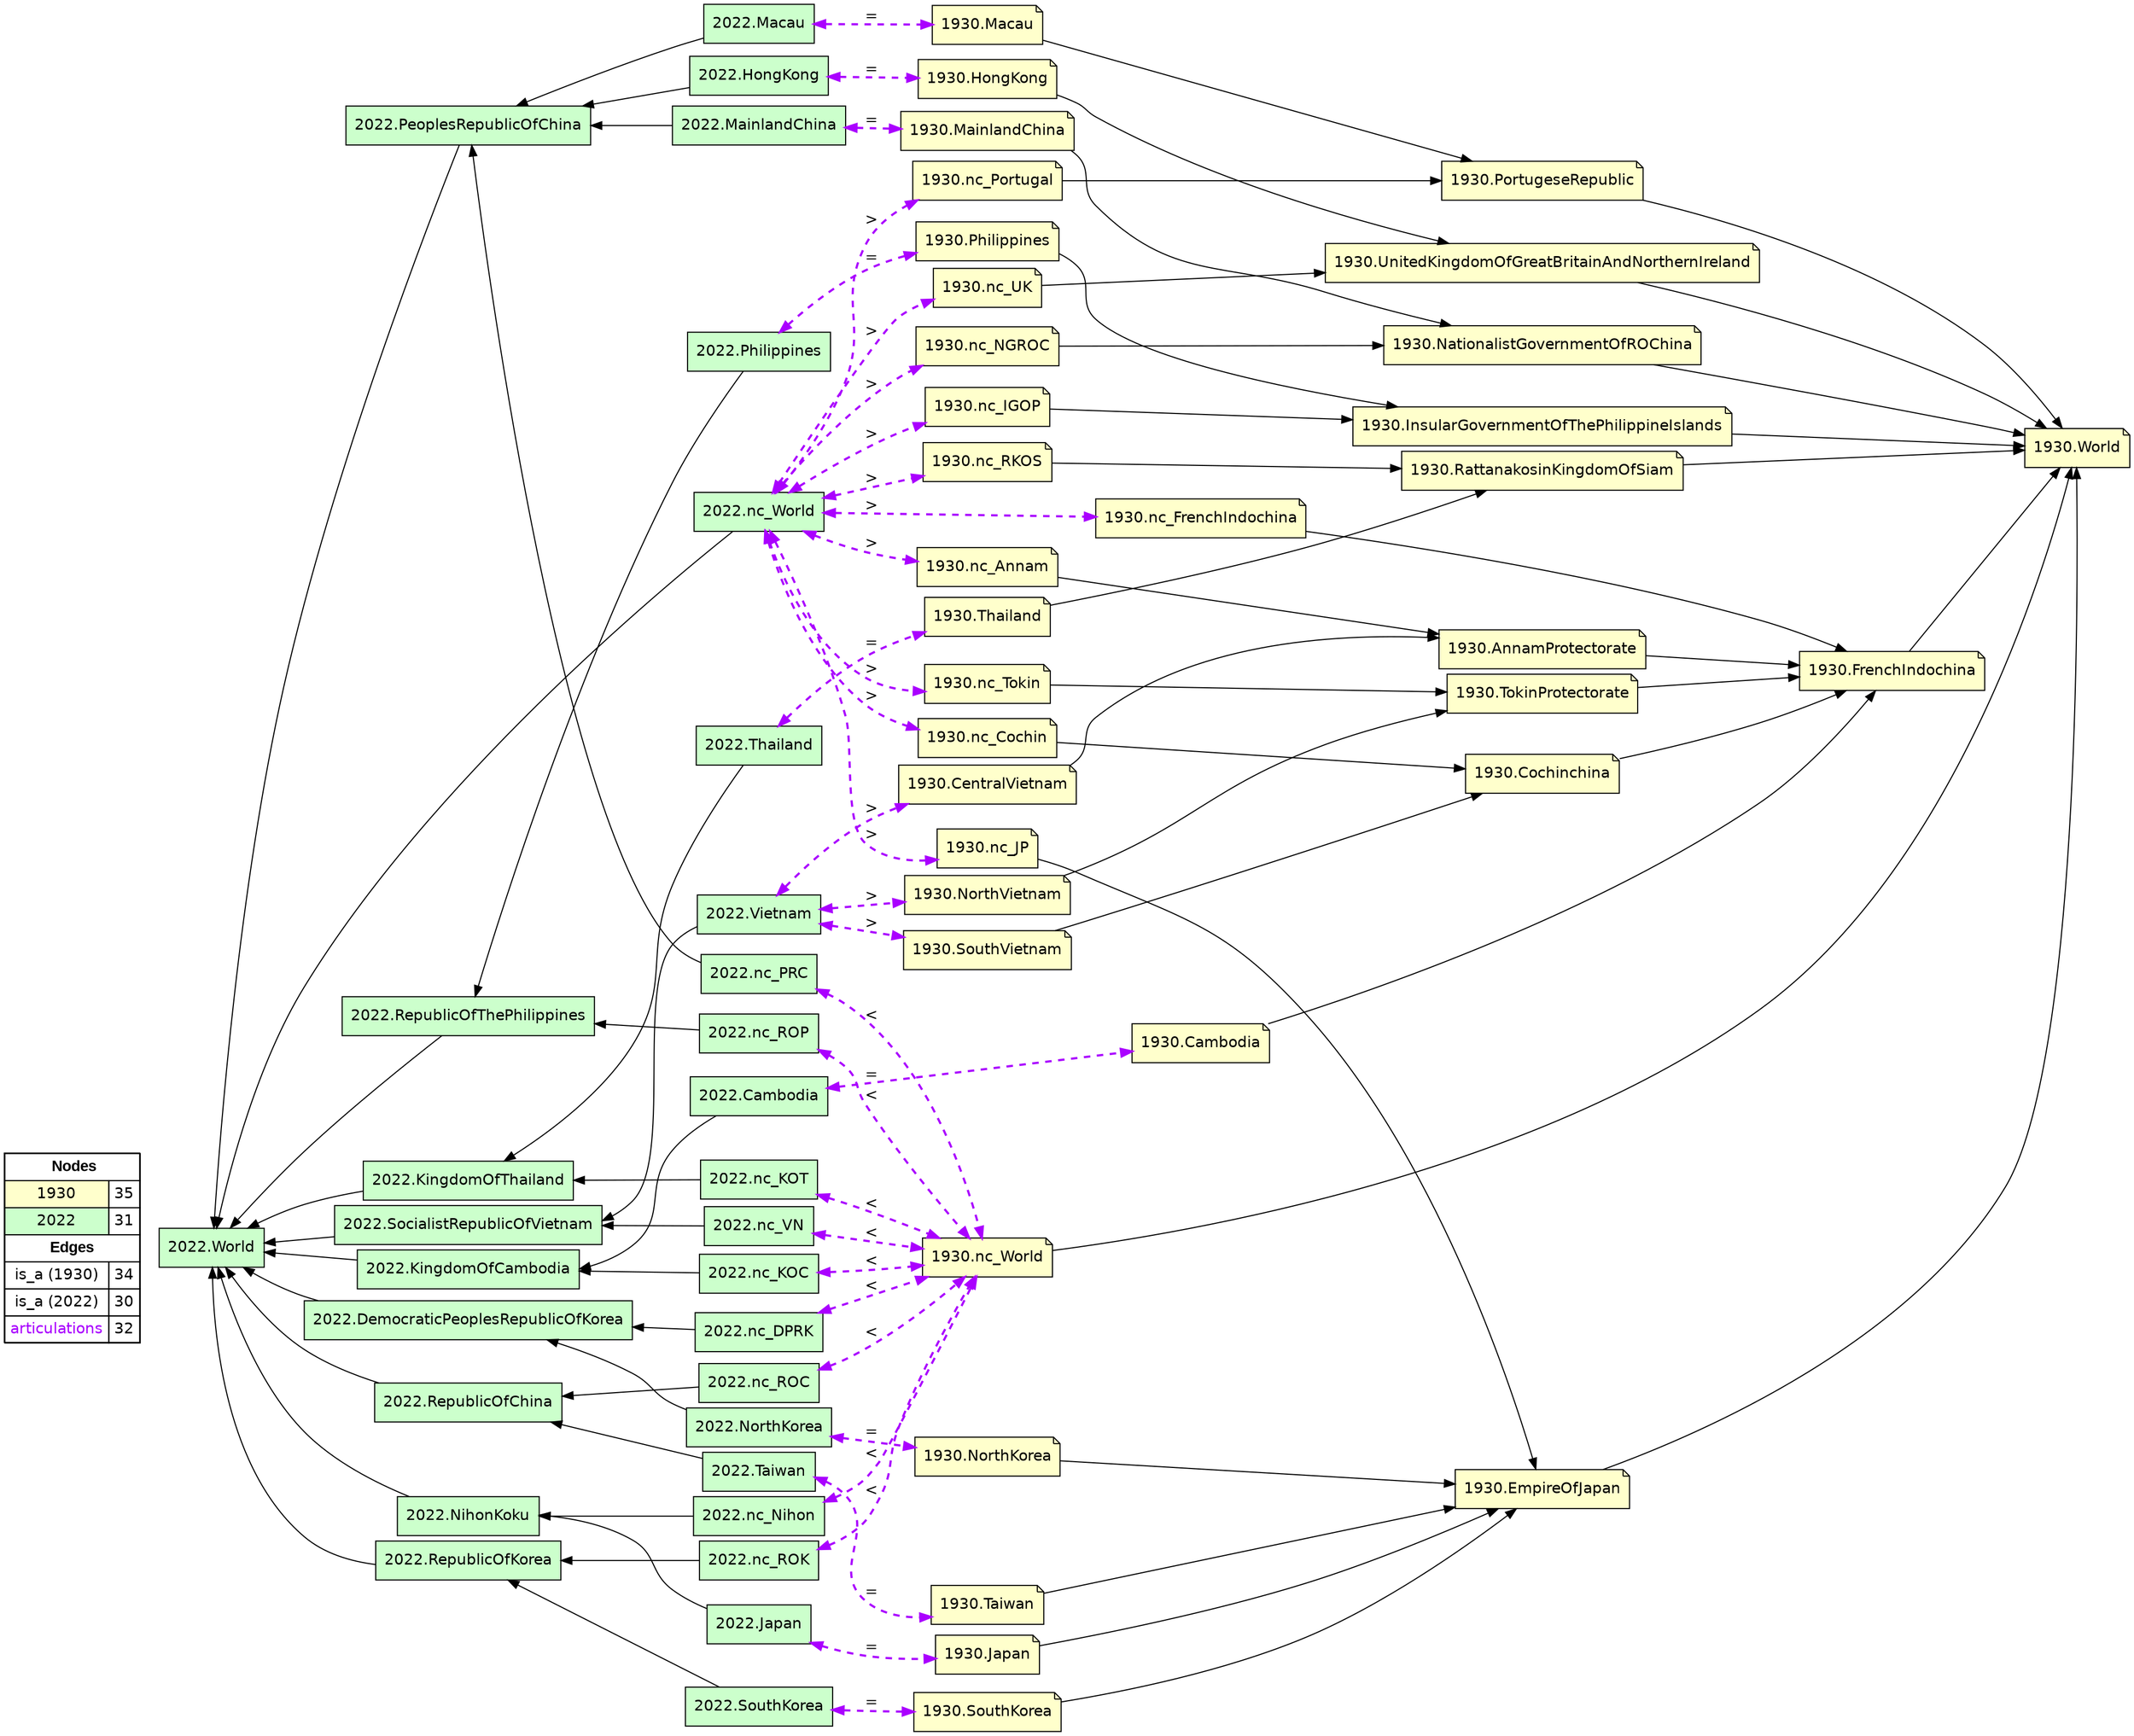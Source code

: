 digraph{
rankdir=LR
node[shape=circle style=filled fillcolor="#FFFFFF"] 
node[shape=note style=filled fillcolor="#FFFFCC" fontname="helvetica"] 
"1930.nc_JP"
"1930.Macau"
"1930.Taiwan"
"1930.CentralVietnam"
"1930.MainlandChina"
"1930.nc_Portugal"
"1930.PortugeseRepublic"
"1930.Japan"
"1930.Philippines"
"1930.UnitedKingdomOfGreatBritainAndNorthernIreland"
"1930.HongKong"
"1930.nc_Tokin"
"1930.nc_NGROC"
"1930.InsularGovernmentOfThePhilippineIslands"
"1930.NationalistGovernmentOfROChina"
"1930.nc_IGOP"
"1930.EmpireOfJapan"
"1930.Cambodia"
"1930.NorthKorea"
"1930.NorthVietnam"
"1930.TokinProtectorate"
"1930.nc_Annam"
"1930.SouthVietnam"
"1930.nc_UK"
"1930.Thailand"
"1930.nc_RKOS"
"1930.AnnamProtectorate"
"1930.Cochinchina"
"1930.nc_Cochin"
"1930.SouthKorea"
"1930.RattanakosinKingdomOfSiam"
"1930.FrenchIndochina"
"1930.nc_FrenchIndochina"
"1930.nc_World"
"1930.World"
node[shape=circle style=filled fillcolor="#FFFFFF"] 
node[shape=box style=filled fillcolor="#CCFFCC" fontname="helvetica"] 
"2022.Japan"
"2022.HongKong"
"2022.Macau"
"2022.nc_VN"
"2022.SocialistRepublicOfVietnam"
"2022.DemocraticPeoplesRepublicOfKorea"
"2022.Philippines"
"2022.nc_World"
"2022.PeoplesRepublicOfChina"
"2022.nc_ROC"
"2022.MainlandChina"
"2022.RepublicOfChina"
"2022.RepublicOfThePhilippines"
"2022.nc_Nihon"
"2022.Vietnam"
"2022.nc_DPRK"
"2022.NihonKoku"
"2022.Cambodia"
"2022.World"
"2022.KingdomOfThailand"
"2022.Taiwan"
"2022.nc_PRC"
"2022.RepublicOfKorea"
"2022.Thailand"
"2022.NorthKorea"
"2022.nc_ROK"
"2022.nc_KOC"
"2022.SouthKorea"
"2022.nc_KOT"
"2022.nc_ROP"
"2022.KingdomOfCambodia"
edge[style=solid color="#000000" constraint=true penwidth=1 dir=forward]
edge[style=solid color="#000000" constraint=true penwidth=1 dir=forward]
"1930.Taiwan" -> "1930.EmpireOfJapan"
"1930.CentralVietnam" -> "1930.AnnamProtectorate"
"1930.InsularGovernmentOfThePhilippineIslands" -> "1930.World"
"1930.Japan" -> "1930.EmpireOfJapan"
"1930.nc_FrenchIndochina" -> "1930.FrenchIndochina"
"1930.nc_Portugal" -> "1930.PortugeseRepublic"
"1930.nc_UK" -> "1930.UnitedKingdomOfGreatBritainAndNorthernIreland"
"1930.SouthKorea" -> "1930.EmpireOfJapan"
"1930.NorthVietnam" -> "1930.TokinProtectorate"
"1930.NationalistGovernmentOfROChina" -> "1930.World"
"1930.nc_World" -> "1930.World"
"1930.Cochinchina" -> "1930.FrenchIndochina"
"1930.nc_IGOP" -> "1930.InsularGovernmentOfThePhilippineIslands"
"1930.UnitedKingdomOfGreatBritainAndNorthernIreland" -> "1930.World"
"1930.EmpireOfJapan" -> "1930.World"
"1930.SouthVietnam" -> "1930.Cochinchina"
"1930.nc_JP" -> "1930.EmpireOfJapan"
"1930.nc_NGROC" -> "1930.NationalistGovernmentOfROChina"
"1930.TokinProtectorate" -> "1930.FrenchIndochina"
"1930.nc_RKOS" -> "1930.RattanakosinKingdomOfSiam"
"1930.MainlandChina" -> "1930.NationalistGovernmentOfROChina"
"1930.Thailand" -> "1930.RattanakosinKingdomOfSiam"
"1930.nc_Cochin" -> "1930.Cochinchina"
"1930.HongKong" -> "1930.UnitedKingdomOfGreatBritainAndNorthernIreland"
"1930.AnnamProtectorate" -> "1930.FrenchIndochina"
"1930.Philippines" -> "1930.InsularGovernmentOfThePhilippineIslands"
"1930.Cambodia" -> "1930.FrenchIndochina"
"1930.RattanakosinKingdomOfSiam" -> "1930.World"
"1930.NorthKorea" -> "1930.EmpireOfJapan"
"1930.nc_Tokin" -> "1930.TokinProtectorate"
"1930.Macau" -> "1930.PortugeseRepublic"
"1930.nc_Annam" -> "1930.AnnamProtectorate"
"1930.FrenchIndochina" -> "1930.World"
"1930.PortugeseRepublic" -> "1930.World"
edge[style=solid color="#000000" constraint=true penwidth=1 dir=forward]
edge[style=solid color="#000000" constraint=true penwidth=1 dir=forward]
"2022.RepublicOfChina" -> "2022.nc_ROC" [dir=back]
"2022.DemocraticPeoplesRepublicOfKorea" -> "2022.nc_DPRK" [dir=back]
"2022.SocialistRepublicOfVietnam" -> "2022.nc_VN" [dir=back]
"2022.World" -> "2022.RepublicOfKorea" [dir=back]
"2022.NihonKoku" -> "2022.nc_Nihon" [dir=back]
"2022.PeoplesRepublicOfChina" -> "2022.Macau" [dir=back]
"2022.World" -> "2022.RepublicOfChina" [dir=back]
"2022.World" -> "2022.KingdomOfCambodia" [dir=back]
"2022.RepublicOfChina" -> "2022.Taiwan" [dir=back]
"2022.World" -> "2022.SocialistRepublicOfVietnam" [dir=back]
"2022.KingdomOfThailand" -> "2022.nc_KOT" [dir=back]
"2022.World" -> "2022.DemocraticPeoplesRepublicOfKorea" [dir=back]
"2022.World" -> "2022.NihonKoku" [dir=back]
"2022.KingdomOfCambodia" -> "2022.Cambodia" [dir=back]
"2022.RepublicOfKorea" -> "2022.nc_ROK" [dir=back]
"2022.RepublicOfThePhilippines" -> "2022.nc_ROP" [dir=back]
"2022.RepublicOfKorea" -> "2022.SouthKorea" [dir=back]
"2022.NihonKoku" -> "2022.Japan" [dir=back]
"2022.World" -> "2022.nc_World" [dir=back]
"2022.SocialistRepublicOfVietnam" -> "2022.Vietnam" [dir=back]
"2022.World" -> "2022.RepublicOfThePhilippines" [dir=back]
"2022.PeoplesRepublicOfChina" -> "2022.HongKong" [dir=back]
"2022.World" -> "2022.PeoplesRepublicOfChina" [dir=back]
"2022.PeoplesRepublicOfChina" -> "2022.MainlandChina" [dir=back]
"2022.DemocraticPeoplesRepublicOfKorea" -> "2022.NorthKorea" [dir=back]
"2022.RepublicOfThePhilippines" -> "2022.Philippines" [dir=back]
"2022.KingdomOfThailand" -> "2022.Thailand" [dir=back]
"2022.KingdomOfCambodia" -> "2022.nc_KOC" [dir=back]
"2022.World" -> "2022.KingdomOfThailand" [dir=back]
"2022.PeoplesRepublicOfChina" -> "2022.nc_PRC" [dir=back]
edge[style=solid color="#000000" constraint=true penwidth=1 dir=forward]
edge[style=dashed color="#AA00FF" constraint=true penwidth=2 dir=both]
"2022.nc_ROC" -> "1930.nc_World" [label="<"]
"2022.nc_ROK" -> "1930.nc_World" [label="<"]
"2022.nc_World" -> "1930.nc_UK" [label=">"]
"2022.nc_PRC" -> "1930.nc_World" [label="<"]
"2022.nc_World" -> "1930.nc_Annam" [label=">"]
"2022.Macau" -> "1930.Macau" [label="="]
"2022.Cambodia" -> "1930.Cambodia" [label="="]
"2022.nc_World" -> "1930.nc_FrenchIndochina" [label=">"]
"2022.nc_World" -> "1930.nc_IGOP" [label=">"]
"2022.HongKong" -> "1930.HongKong" [label="="]
"2022.Vietnam" -> "1930.SouthVietnam" [label=">"]
"2022.nc_KOC" -> "1930.nc_World" [label="<"]
"2022.nc_World" -> "1930.nc_JP" [label=">"]
"2022.nc_World" -> "1930.nc_Tokin" [label=">"]
"2022.nc_KOT" -> "1930.nc_World" [label="<"]
"2022.Japan" -> "1930.Japan" [label="="]
"2022.Thailand" -> "1930.Thailand" [label="="]
"2022.SouthKorea" -> "1930.SouthKorea" [label="="]
"2022.nc_World" -> "1930.nc_Cochin" [label=">"]
"2022.nc_VN" -> "1930.nc_World" [label="<"]
"2022.nc_DPRK" -> "1930.nc_World" [label="<"]
"2022.nc_World" -> "1930.nc_NGROC" [label=">"]
"2022.Philippines" -> "1930.Philippines" [label="="]
"2022.nc_ROP" -> "1930.nc_World" [label="<"]
"2022.NorthKorea" -> "1930.NorthKorea" [label="="]
"2022.MainlandChina" -> "1930.MainlandChina" [label="="]
"2022.nc_World" -> "1930.nc_Portugal" [label=">"]
"2022.Taiwan" -> "1930.Taiwan" [label="="]
"2022.nc_Nihon" -> "1930.nc_World" [label="<"]
"2022.nc_World" -> "1930.nc_RKOS" [label=">"]
"2022.Vietnam" -> "1930.CentralVietnam" [label=">"]
"2022.Vietnam" -> "1930.NorthVietnam" [label=">"]
node[shape=box] 
{rank=source Legend [fillcolor= white margin=0 label=< 
 <TABLE BORDER="0" CELLBORDER="1" CELLSPACING="0" CELLPADDING="4"> 
<TR> <TD COLSPAN="2"><font face="Arial Black"> Nodes</font></TD> </TR> 
<TR> 
 <TD bgcolor="#FFFFCC" fontname="helvetica">1930</TD> 
 <TD>35</TD> 
 </TR> 
<TR> 
 <TD bgcolor="#CCFFCC" fontname="helvetica">2022</TD> 
 <TD>31</TD> 
 </TR> 
<TR> <TD COLSPAN="2"><font face = "Arial Black"> Edges </font></TD> </TR> 
<TR> 
 <TD><font color ="#000000">is_a (1930)</font></TD><TD>34</TD>
</TR>
<TR> 
 <TD><font color ="#000000">is_a (2022)</font></TD><TD>30</TD>
</TR>
<TR> 
 <TD><font color ="#AA00FF">articulations</font></TD><TD>32</TD>
</TR>
</TABLE> 
 >] } 
}